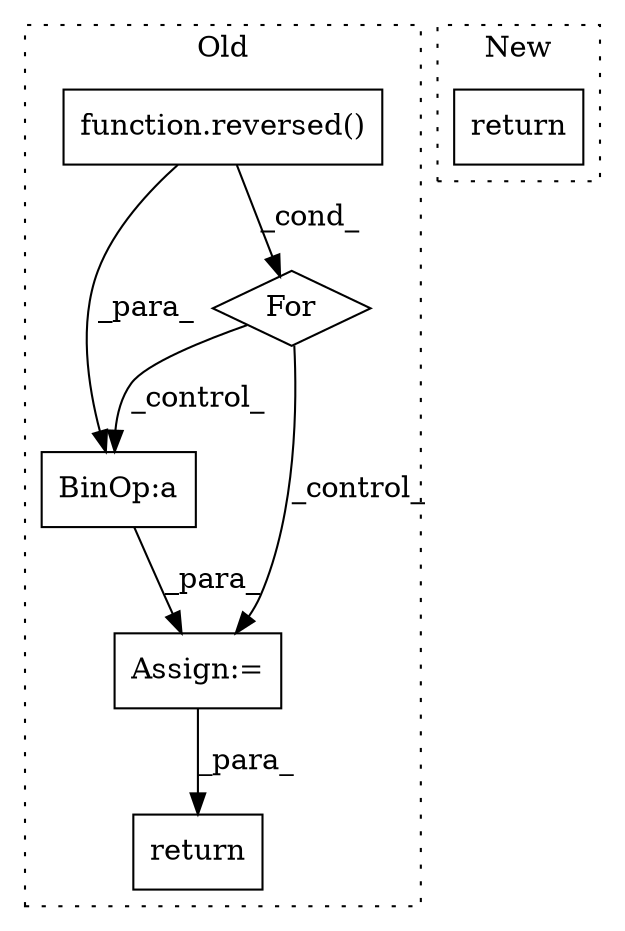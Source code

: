 digraph G {
subgraph cluster0 {
1 [label="function.reversed()" a="75" s="1646,1681" l="9,1" shape="box"];
3 [label="return" a="93" s="2652" l="7" shape="box"];
4 [label="BinOp:a" a="82" s="2384" l="69" shape="box"];
5 [label="For" a="107" s="1627,1710" l="4,54" shape="diamond"];
6 [label="Assign:=" a="68" s="2377" l="3" shape="box"];
label = "Old";
style="dotted";
}
subgraph cluster1 {
2 [label="return" a="93" s="1473" l="7" shape="box"];
label = "New";
style="dotted";
}
1 -> 5 [label="_cond_"];
1 -> 4 [label="_para_"];
4 -> 6 [label="_para_"];
5 -> 4 [label="_control_"];
5 -> 6 [label="_control_"];
6 -> 3 [label="_para_"];
}